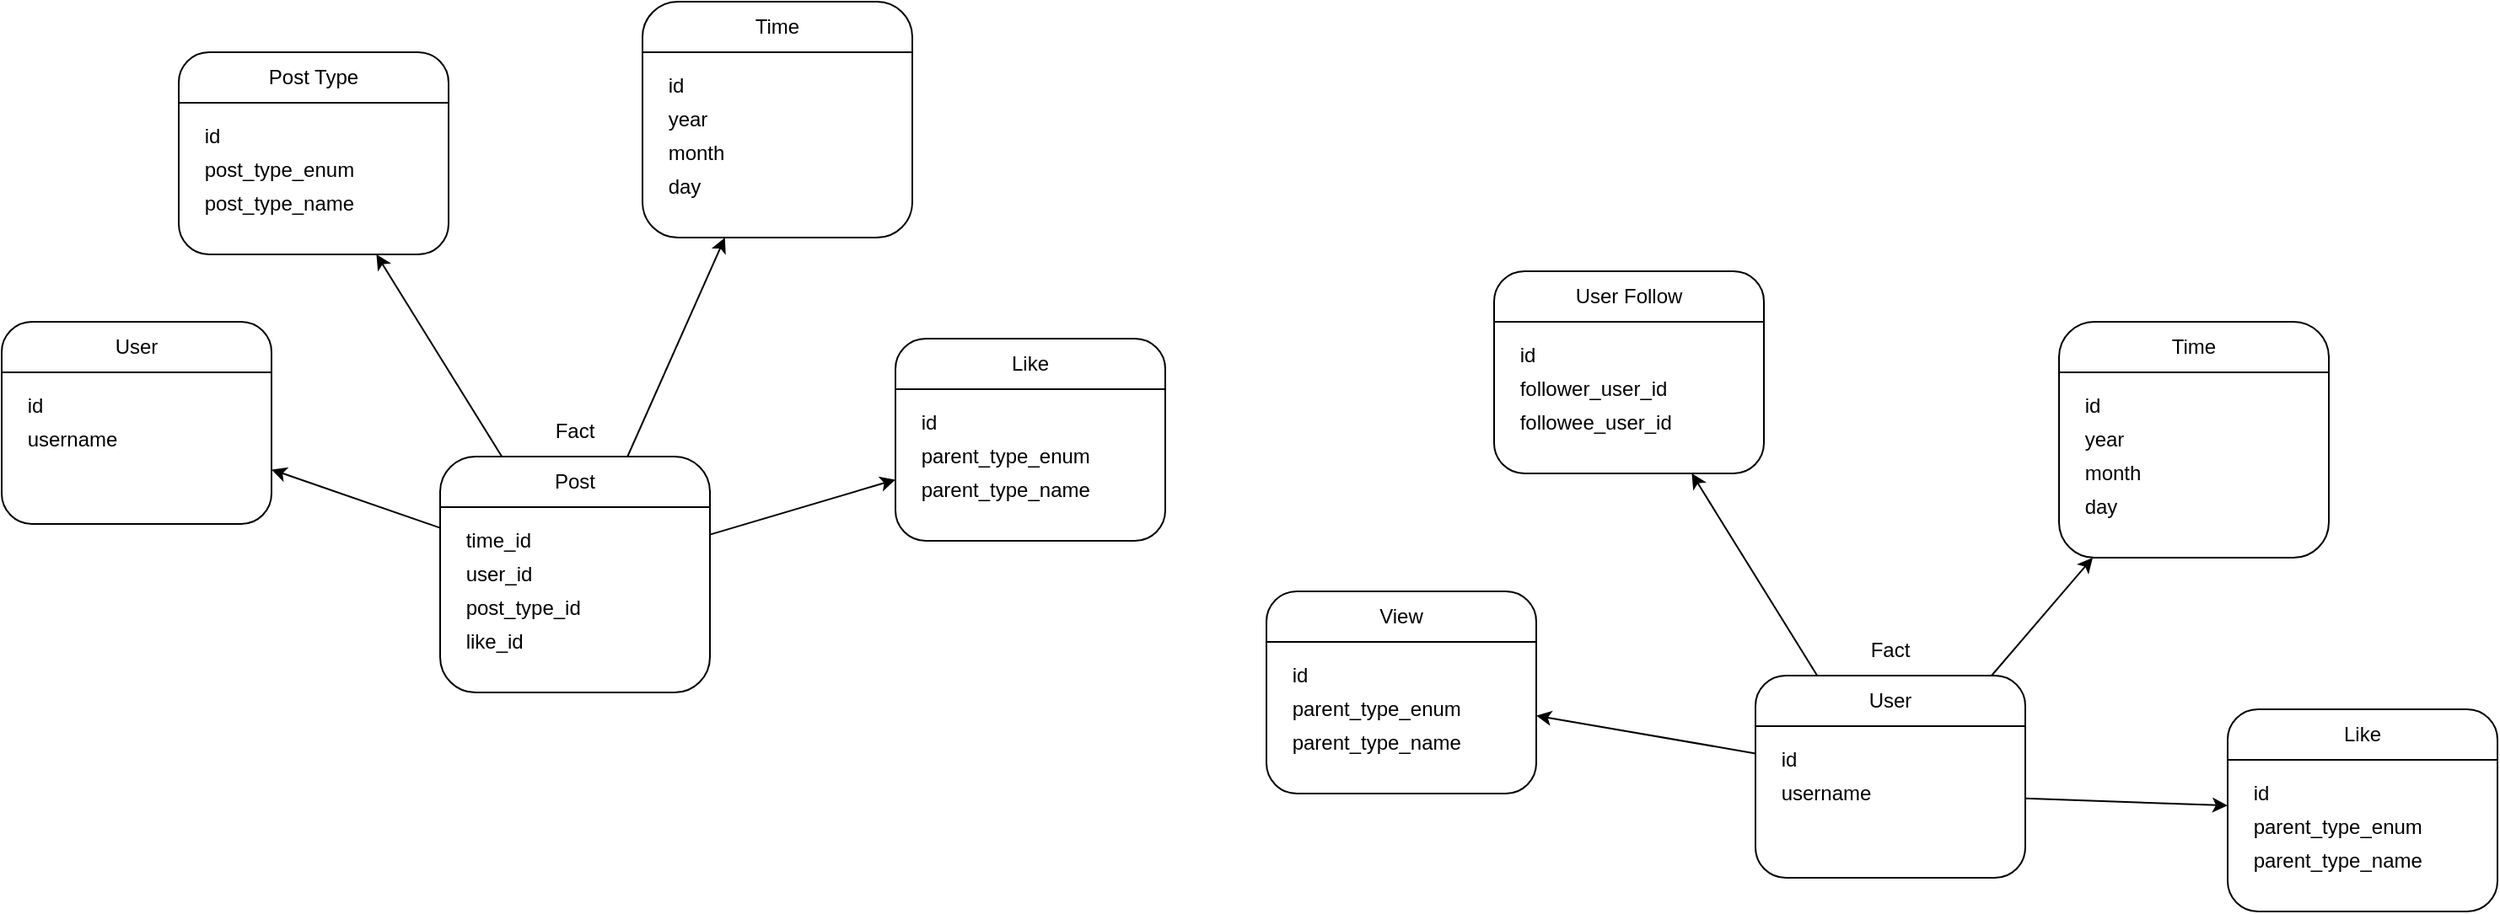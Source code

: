 <mxfile version="20.5.3" type="device"><diagram id="R2lEEEUBdFMjLlhIrx00" name="Page-1"><mxGraphModel dx="1083" dy="1125" grid="1" gridSize="10" guides="1" tooltips="1" connect="1" arrows="1" fold="1" page="1" pageScale="1" pageWidth="850" pageHeight="1100" math="0" shadow="0" extFonts="Permanent Marker^https://fonts.googleapis.com/css?family=Permanent+Marker"><root><mxCell id="0"/><mxCell id="1" parent="0"/><mxCell id="QhJfkPZW2cNA9oT4M60F-2" value="" style="group" parent="1" vertex="1" connectable="0"><mxGeometry x="1270" y="780" width="160" height="140" as="geometry"/></mxCell><mxCell id="QhJfkPZW2cNA9oT4M60F-3" value="" style="rounded=1;whiteSpace=wrap;html=1;" parent="QhJfkPZW2cNA9oT4M60F-2" vertex="1"><mxGeometry width="160" height="140" as="geometry"/></mxCell><mxCell id="QhJfkPZW2cNA9oT4M60F-4" value="Post" style="text;html=1;strokeColor=none;fillColor=none;align=center;verticalAlign=middle;whiteSpace=wrap;rounded=0;" parent="QhJfkPZW2cNA9oT4M60F-2" vertex="1"><mxGeometry x="20" width="120" height="30" as="geometry"/></mxCell><mxCell id="QhJfkPZW2cNA9oT4M60F-5" value="" style="shape=crossbar;whiteSpace=wrap;html=1;rounded=1;" parent="QhJfkPZW2cNA9oT4M60F-2" vertex="1"><mxGeometry y="20" width="160" height="20" as="geometry"/></mxCell><mxCell id="QhJfkPZW2cNA9oT4M60F-6" value="&lt;div align=&quot;left&quot;&gt;&amp;nbsp; &amp;nbsp; time_id&lt;/div&gt;" style="text;html=1;strokeColor=none;fillColor=none;align=left;verticalAlign=middle;whiteSpace=wrap;rounded=0;" parent="QhJfkPZW2cNA9oT4M60F-2" vertex="1"><mxGeometry y="40" width="160" height="20" as="geometry"/></mxCell><mxCell id="QhJfkPZW2cNA9oT4M60F-7" value="&lt;div align=&quot;left&quot;&gt;&amp;nbsp; &amp;nbsp; user_id&lt;/div&gt;" style="text;html=1;strokeColor=none;fillColor=none;align=left;verticalAlign=middle;whiteSpace=wrap;rounded=0;" parent="QhJfkPZW2cNA9oT4M60F-2" vertex="1"><mxGeometry y="60" width="160" height="20" as="geometry"/></mxCell><mxCell id="QhJfkPZW2cNA9oT4M60F-8" value="&lt;div align=&quot;left&quot;&gt;&amp;nbsp; &amp;nbsp; post_type&lt;span style=&quot;background-color: initial;&quot;&gt;_id&lt;/span&gt;&lt;/div&gt;" style="text;html=1;strokeColor=none;fillColor=none;align=left;verticalAlign=middle;whiteSpace=wrap;rounded=0;" parent="QhJfkPZW2cNA9oT4M60F-2" vertex="1"><mxGeometry y="80" width="160" height="20" as="geometry"/></mxCell><mxCell id="Yg_JNOe-1OJ_QAzqaP0z-7" value="&lt;div align=&quot;left&quot;&gt;&amp;nbsp; &amp;nbsp; like&lt;span style=&quot;background-color: initial;&quot;&gt;_id&lt;/span&gt;&lt;/div&gt;" style="text;html=1;strokeColor=none;fillColor=none;align=left;verticalAlign=middle;whiteSpace=wrap;rounded=0;" vertex="1" parent="QhJfkPZW2cNA9oT4M60F-2"><mxGeometry y="100" width="160" height="20" as="geometry"/></mxCell><mxCell id="QhJfkPZW2cNA9oT4M60F-16" value="" style="group" parent="1" vertex="1" connectable="0"><mxGeometry x="1450" y="570" width="160" height="150" as="geometry"/></mxCell><mxCell id="QhJfkPZW2cNA9oT4M60F-17" value="" style="rounded=1;whiteSpace=wrap;html=1;" parent="QhJfkPZW2cNA9oT4M60F-16" vertex="1"><mxGeometry x="-60" y="-60" width="160" height="140" as="geometry"/></mxCell><mxCell id="QhJfkPZW2cNA9oT4M60F-18" value="Time" style="text;html=1;strokeColor=none;fillColor=none;align=center;verticalAlign=middle;whiteSpace=wrap;rounded=0;" parent="QhJfkPZW2cNA9oT4M60F-16" vertex="1"><mxGeometry x="-40" y="-60" width="120" height="30" as="geometry"/></mxCell><mxCell id="QhJfkPZW2cNA9oT4M60F-19" value="" style="shape=crossbar;whiteSpace=wrap;html=1;rounded=1;" parent="QhJfkPZW2cNA9oT4M60F-16" vertex="1"><mxGeometry x="-60" y="-40" width="160" height="20" as="geometry"/></mxCell><mxCell id="QhJfkPZW2cNA9oT4M60F-20" value="&lt;div align=&quot;left&quot;&gt;&amp;nbsp; &amp;nbsp; id&lt;/div&gt;" style="text;html=1;strokeColor=none;fillColor=none;align=left;verticalAlign=middle;whiteSpace=wrap;rounded=0;" parent="QhJfkPZW2cNA9oT4M60F-16" vertex="1"><mxGeometry x="-60" y="-20" width="160" height="20" as="geometry"/></mxCell><mxCell id="QhJfkPZW2cNA9oT4M60F-21" value="&lt;div align=&quot;left&quot;&gt;&amp;nbsp; &amp;nbsp; year&lt;/div&gt;" style="text;html=1;strokeColor=none;fillColor=none;align=left;verticalAlign=middle;whiteSpace=wrap;rounded=0;" parent="QhJfkPZW2cNA9oT4M60F-16" vertex="1"><mxGeometry x="-60" width="160" height="20" as="geometry"/></mxCell><mxCell id="QhJfkPZW2cNA9oT4M60F-22" value="&lt;div align=&quot;left&quot;&gt;&amp;nbsp; &amp;nbsp; month&lt;br&gt;&lt;/div&gt;" style="text;html=1;strokeColor=none;fillColor=none;align=left;verticalAlign=middle;whiteSpace=wrap;rounded=0;" parent="QhJfkPZW2cNA9oT4M60F-16" vertex="1"><mxGeometry x="-60" y="20" width="160" height="20" as="geometry"/></mxCell><mxCell id="QhJfkPZW2cNA9oT4M60F-58" value="&lt;div align=&quot;left&quot;&gt;&amp;nbsp; &amp;nbsp; day&lt;br&gt;&lt;/div&gt;" style="text;html=1;strokeColor=none;fillColor=none;align=left;verticalAlign=middle;whiteSpace=wrap;rounded=0;" parent="QhJfkPZW2cNA9oT4M60F-16" vertex="1"><mxGeometry x="-60" y="40" width="160" height="20" as="geometry"/></mxCell><mxCell id="QhJfkPZW2cNA9oT4M60F-23" value="" style="group" parent="1" vertex="1" connectable="0"><mxGeometry x="1115" y="540" width="160" height="120" as="geometry"/></mxCell><mxCell id="QhJfkPZW2cNA9oT4M60F-24" value="" style="rounded=1;whiteSpace=wrap;html=1;" parent="QhJfkPZW2cNA9oT4M60F-23" vertex="1"><mxGeometry width="160" height="120" as="geometry"/></mxCell><mxCell id="QhJfkPZW2cNA9oT4M60F-25" value="Post Type" style="text;html=1;strokeColor=none;fillColor=none;align=center;verticalAlign=middle;whiteSpace=wrap;rounded=0;" parent="QhJfkPZW2cNA9oT4M60F-23" vertex="1"><mxGeometry x="20" width="120" height="30" as="geometry"/></mxCell><mxCell id="QhJfkPZW2cNA9oT4M60F-26" value="" style="shape=crossbar;whiteSpace=wrap;html=1;rounded=1;" parent="QhJfkPZW2cNA9oT4M60F-23" vertex="1"><mxGeometry y="20" width="160" height="20" as="geometry"/></mxCell><mxCell id="QhJfkPZW2cNA9oT4M60F-27" value="&lt;div align=&quot;left&quot;&gt;&amp;nbsp; &amp;nbsp; id&lt;/div&gt;" style="text;html=1;strokeColor=none;fillColor=none;align=left;verticalAlign=middle;whiteSpace=wrap;rounded=0;" parent="QhJfkPZW2cNA9oT4M60F-23" vertex="1"><mxGeometry y="40" width="160" height="20" as="geometry"/></mxCell><mxCell id="QhJfkPZW2cNA9oT4M60F-28" value="&lt;div align=&quot;left&quot;&gt;&amp;nbsp; &amp;nbsp; post_type_enum&lt;/div&gt;" style="text;html=1;strokeColor=none;fillColor=none;align=left;verticalAlign=middle;whiteSpace=wrap;rounded=0;" parent="QhJfkPZW2cNA9oT4M60F-23" vertex="1"><mxGeometry y="60" width="160" height="20" as="geometry"/></mxCell><mxCell id="QhJfkPZW2cNA9oT4M60F-89" value="&lt;div align=&quot;left&quot;&gt;&amp;nbsp; &amp;nbsp; post_type_name&lt;/div&gt;" style="text;html=1;strokeColor=none;fillColor=none;align=left;verticalAlign=middle;whiteSpace=wrap;rounded=0;" parent="QhJfkPZW2cNA9oT4M60F-23" vertex="1"><mxGeometry y="80" width="160" height="20" as="geometry"/></mxCell><mxCell id="QhJfkPZW2cNA9oT4M60F-30" value="" style="group" parent="1" vertex="1" connectable="0"><mxGeometry x="1540" y="710" width="160" height="120" as="geometry"/></mxCell><mxCell id="QhJfkPZW2cNA9oT4M60F-31" value="" style="rounded=1;whiteSpace=wrap;html=1;" parent="QhJfkPZW2cNA9oT4M60F-30" vertex="1"><mxGeometry width="160" height="120" as="geometry"/></mxCell><mxCell id="QhJfkPZW2cNA9oT4M60F-32" value="Like" style="text;html=1;strokeColor=none;fillColor=none;align=center;verticalAlign=middle;whiteSpace=wrap;rounded=0;" parent="QhJfkPZW2cNA9oT4M60F-30" vertex="1"><mxGeometry x="20" width="120" height="30" as="geometry"/></mxCell><mxCell id="QhJfkPZW2cNA9oT4M60F-33" value="" style="shape=crossbar;whiteSpace=wrap;html=1;rounded=1;" parent="QhJfkPZW2cNA9oT4M60F-30" vertex="1"><mxGeometry y="20" width="160" height="20" as="geometry"/></mxCell><mxCell id="QhJfkPZW2cNA9oT4M60F-34" value="&lt;div align=&quot;left&quot;&gt;&amp;nbsp; &amp;nbsp; id&lt;/div&gt;" style="text;html=1;strokeColor=none;fillColor=none;align=left;verticalAlign=middle;whiteSpace=wrap;rounded=0;" parent="QhJfkPZW2cNA9oT4M60F-30" vertex="1"><mxGeometry y="40" width="160" height="20" as="geometry"/></mxCell><mxCell id="QhJfkPZW2cNA9oT4M60F-35" value="&lt;div align=&quot;left&quot;&gt;&amp;nbsp; &amp;nbsp; parent_type_enum&lt;/div&gt;" style="text;html=1;strokeColor=none;fillColor=none;align=left;verticalAlign=middle;whiteSpace=wrap;rounded=0;" parent="QhJfkPZW2cNA9oT4M60F-30" vertex="1"><mxGeometry y="60" width="160" height="20" as="geometry"/></mxCell><mxCell id="QhJfkPZW2cNA9oT4M60F-36" value="&lt;div align=&quot;left&quot;&gt;&amp;nbsp; &amp;nbsp; parent_type_name&lt;br&gt;&lt;/div&gt;" style="text;html=1;strokeColor=none;fillColor=none;align=left;verticalAlign=middle;whiteSpace=wrap;rounded=0;" parent="QhJfkPZW2cNA9oT4M60F-30" vertex="1"><mxGeometry y="80" width="160" height="20" as="geometry"/></mxCell><mxCell id="QhJfkPZW2cNA9oT4M60F-37" value="" style="group" parent="1" vertex="1" connectable="0"><mxGeometry x="1010" y="700" width="160" height="120" as="geometry"/></mxCell><mxCell id="QhJfkPZW2cNA9oT4M60F-38" value="" style="rounded=1;whiteSpace=wrap;html=1;" parent="QhJfkPZW2cNA9oT4M60F-37" vertex="1"><mxGeometry width="160" height="120" as="geometry"/></mxCell><mxCell id="QhJfkPZW2cNA9oT4M60F-39" value="User" style="text;html=1;strokeColor=none;fillColor=none;align=center;verticalAlign=middle;whiteSpace=wrap;rounded=0;" parent="QhJfkPZW2cNA9oT4M60F-37" vertex="1"><mxGeometry x="20" width="120" height="30" as="geometry"/></mxCell><mxCell id="QhJfkPZW2cNA9oT4M60F-40" value="" style="shape=crossbar;whiteSpace=wrap;html=1;rounded=1;" parent="QhJfkPZW2cNA9oT4M60F-37" vertex="1"><mxGeometry y="20" width="160" height="20" as="geometry"/></mxCell><mxCell id="QhJfkPZW2cNA9oT4M60F-41" value="&lt;div align=&quot;left&quot;&gt;&amp;nbsp; &amp;nbsp; id&lt;/div&gt;" style="text;html=1;strokeColor=none;fillColor=none;align=left;verticalAlign=middle;whiteSpace=wrap;rounded=0;" parent="QhJfkPZW2cNA9oT4M60F-37" vertex="1"><mxGeometry y="40" width="160" height="20" as="geometry"/></mxCell><mxCell id="QhJfkPZW2cNA9oT4M60F-42" value="&lt;div align=&quot;left&quot;&gt;&amp;nbsp; &amp;nbsp; username&lt;/div&gt;" style="text;html=1;strokeColor=none;fillColor=none;align=left;verticalAlign=middle;whiteSpace=wrap;rounded=0;" parent="QhJfkPZW2cNA9oT4M60F-37" vertex="1"><mxGeometry y="60" width="160" height="20" as="geometry"/></mxCell><mxCell id="Yg_JNOe-1OJ_QAzqaP0z-3" value="" style="endArrow=classic;html=1;rounded=0;strokeColor=default;" edge="1" parent="1" source="QhJfkPZW2cNA9oT4M60F-3" target="QhJfkPZW2cNA9oT4M60F-24"><mxGeometry width="50" height="50" relative="1" as="geometry"><mxPoint x="1340" y="760" as="sourcePoint"/><mxPoint x="1390" y="710" as="targetPoint"/></mxGeometry></mxCell><mxCell id="Yg_JNOe-1OJ_QAzqaP0z-4" value="Fact" style="text;html=1;strokeColor=none;fillColor=none;align=center;verticalAlign=middle;whiteSpace=wrap;rounded=0;" vertex="1" parent="1"><mxGeometry x="1290" y="750" width="120" height="30" as="geometry"/></mxCell><mxCell id="Yg_JNOe-1OJ_QAzqaP0z-5" value="" style="endArrow=classic;html=1;rounded=0;strokeColor=default;" edge="1" parent="1" source="QhJfkPZW2cNA9oT4M60F-3" target="QhJfkPZW2cNA9oT4M60F-38"><mxGeometry width="50" height="50" relative="1" as="geometry"><mxPoint x="1443.448" y="840" as="sourcePoint"/><mxPoint x="1382.759" y="680" as="targetPoint"/></mxGeometry></mxCell><mxCell id="Yg_JNOe-1OJ_QAzqaP0z-6" value="" style="endArrow=classic;html=1;rounded=0;strokeColor=default;" edge="1" parent="1" source="QhJfkPZW2cNA9oT4M60F-3" target="QhJfkPZW2cNA9oT4M60F-17"><mxGeometry width="50" height="50" relative="1" as="geometry"><mxPoint x="1390.0" y="868.4" as="sourcePoint"/><mxPoint x="1300" y="821.6" as="targetPoint"/></mxGeometry></mxCell><mxCell id="Yg_JNOe-1OJ_QAzqaP0z-8" value="" style="endArrow=classic;html=1;rounded=0;strokeColor=default;" edge="1" parent="1" source="QhJfkPZW2cNA9oT4M60F-3" target="QhJfkPZW2cNA9oT4M60F-31"><mxGeometry width="50" height="50" relative="1" as="geometry"><mxPoint x="1420.0" y="790" as="sourcePoint"/><mxPoint x="1480.0" y="720" as="targetPoint"/></mxGeometry></mxCell><mxCell id="Yg_JNOe-1OJ_QAzqaP0z-60" value="" style="group" vertex="1" connectable="0" parent="1"><mxGeometry x="2230" y="700" width="160" height="150" as="geometry"/></mxCell><mxCell id="Yg_JNOe-1OJ_QAzqaP0z-61" value="" style="rounded=1;whiteSpace=wrap;html=1;" vertex="1" parent="Yg_JNOe-1OJ_QAzqaP0z-60"><mxGeometry width="160" height="140" as="geometry"/></mxCell><mxCell id="Yg_JNOe-1OJ_QAzqaP0z-62" value="Time" style="text;html=1;strokeColor=none;fillColor=none;align=center;verticalAlign=middle;whiteSpace=wrap;rounded=0;" vertex="1" parent="Yg_JNOe-1OJ_QAzqaP0z-60"><mxGeometry x="20" width="120" height="30" as="geometry"/></mxCell><mxCell id="Yg_JNOe-1OJ_QAzqaP0z-63" value="" style="shape=crossbar;whiteSpace=wrap;html=1;rounded=1;" vertex="1" parent="Yg_JNOe-1OJ_QAzqaP0z-60"><mxGeometry y="20" width="160" height="20" as="geometry"/></mxCell><mxCell id="Yg_JNOe-1OJ_QAzqaP0z-64" value="&lt;div align=&quot;left&quot;&gt;&amp;nbsp; &amp;nbsp; id&lt;/div&gt;" style="text;html=1;strokeColor=none;fillColor=none;align=left;verticalAlign=middle;whiteSpace=wrap;rounded=0;" vertex="1" parent="Yg_JNOe-1OJ_QAzqaP0z-60"><mxGeometry y="40" width="160" height="20" as="geometry"/></mxCell><mxCell id="Yg_JNOe-1OJ_QAzqaP0z-65" value="&lt;div align=&quot;left&quot;&gt;&amp;nbsp; &amp;nbsp; year&lt;/div&gt;" style="text;html=1;strokeColor=none;fillColor=none;align=left;verticalAlign=middle;whiteSpace=wrap;rounded=0;" vertex="1" parent="Yg_JNOe-1OJ_QAzqaP0z-60"><mxGeometry y="60" width="160" height="20" as="geometry"/></mxCell><mxCell id="Yg_JNOe-1OJ_QAzqaP0z-66" value="&lt;div align=&quot;left&quot;&gt;&amp;nbsp; &amp;nbsp; month&lt;br&gt;&lt;/div&gt;" style="text;html=1;strokeColor=none;fillColor=none;align=left;verticalAlign=middle;whiteSpace=wrap;rounded=0;" vertex="1" parent="Yg_JNOe-1OJ_QAzqaP0z-60"><mxGeometry y="80" width="160" height="20" as="geometry"/></mxCell><mxCell id="Yg_JNOe-1OJ_QAzqaP0z-67" value="&lt;div align=&quot;left&quot;&gt;&amp;nbsp; &amp;nbsp; day&lt;br&gt;&lt;/div&gt;" style="text;html=1;strokeColor=none;fillColor=none;align=left;verticalAlign=middle;whiteSpace=wrap;rounded=0;" vertex="1" parent="Yg_JNOe-1OJ_QAzqaP0z-60"><mxGeometry y="100" width="160" height="20" as="geometry"/></mxCell><mxCell id="Yg_JNOe-1OJ_QAzqaP0z-68" value="" style="group" vertex="1" connectable="0" parent="1"><mxGeometry x="1895" y="670" width="160" height="120" as="geometry"/></mxCell><mxCell id="Yg_JNOe-1OJ_QAzqaP0z-69" value="" style="rounded=1;whiteSpace=wrap;html=1;" vertex="1" parent="Yg_JNOe-1OJ_QAzqaP0z-68"><mxGeometry width="160" height="120" as="geometry"/></mxCell><mxCell id="Yg_JNOe-1OJ_QAzqaP0z-70" value="User Follow" style="text;html=1;strokeColor=none;fillColor=none;align=center;verticalAlign=middle;whiteSpace=wrap;rounded=0;" vertex="1" parent="Yg_JNOe-1OJ_QAzqaP0z-68"><mxGeometry x="20" width="120" height="30" as="geometry"/></mxCell><mxCell id="Yg_JNOe-1OJ_QAzqaP0z-71" value="" style="shape=crossbar;whiteSpace=wrap;html=1;rounded=1;" vertex="1" parent="Yg_JNOe-1OJ_QAzqaP0z-68"><mxGeometry y="20" width="160" height="20" as="geometry"/></mxCell><mxCell id="Yg_JNOe-1OJ_QAzqaP0z-72" value="&lt;div align=&quot;left&quot;&gt;&amp;nbsp; &amp;nbsp; id&lt;/div&gt;" style="text;html=1;strokeColor=none;fillColor=none;align=left;verticalAlign=middle;whiteSpace=wrap;rounded=0;" vertex="1" parent="Yg_JNOe-1OJ_QAzqaP0z-68"><mxGeometry y="40" width="160" height="20" as="geometry"/></mxCell><mxCell id="Yg_JNOe-1OJ_QAzqaP0z-73" value="&lt;div align=&quot;left&quot;&gt;&amp;nbsp; &amp;nbsp; follower_user_id&lt;/div&gt;" style="text;html=1;strokeColor=none;fillColor=none;align=left;verticalAlign=middle;whiteSpace=wrap;rounded=0;" vertex="1" parent="Yg_JNOe-1OJ_QAzqaP0z-68"><mxGeometry y="60" width="160" height="20" as="geometry"/></mxCell><mxCell id="Yg_JNOe-1OJ_QAzqaP0z-101" value="&lt;div align=&quot;left&quot;&gt;&amp;nbsp; &amp;nbsp; followee_user_id&lt;/div&gt;" style="text;html=1;strokeColor=none;fillColor=none;align=left;verticalAlign=middle;whiteSpace=wrap;rounded=0;" vertex="1" parent="Yg_JNOe-1OJ_QAzqaP0z-68"><mxGeometry y="80" width="160" height="20" as="geometry"/></mxCell><mxCell id="Yg_JNOe-1OJ_QAzqaP0z-75" value="" style="group" vertex="1" connectable="0" parent="1"><mxGeometry x="2330" y="930" width="160" height="120" as="geometry"/></mxCell><mxCell id="Yg_JNOe-1OJ_QAzqaP0z-76" value="" style="rounded=1;whiteSpace=wrap;html=1;" vertex="1" parent="Yg_JNOe-1OJ_QAzqaP0z-75"><mxGeometry width="160" height="120" as="geometry"/></mxCell><mxCell id="Yg_JNOe-1OJ_QAzqaP0z-77" value="Like" style="text;html=1;strokeColor=none;fillColor=none;align=center;verticalAlign=middle;whiteSpace=wrap;rounded=0;" vertex="1" parent="Yg_JNOe-1OJ_QAzqaP0z-75"><mxGeometry x="20" width="120" height="30" as="geometry"/></mxCell><mxCell id="Yg_JNOe-1OJ_QAzqaP0z-78" value="" style="shape=crossbar;whiteSpace=wrap;html=1;rounded=1;" vertex="1" parent="Yg_JNOe-1OJ_QAzqaP0z-75"><mxGeometry y="20" width="160" height="20" as="geometry"/></mxCell><mxCell id="Yg_JNOe-1OJ_QAzqaP0z-79" value="&lt;div align=&quot;left&quot;&gt;&amp;nbsp; &amp;nbsp; id&lt;/div&gt;" style="text;html=1;strokeColor=none;fillColor=none;align=left;verticalAlign=middle;whiteSpace=wrap;rounded=0;" vertex="1" parent="Yg_JNOe-1OJ_QAzqaP0z-75"><mxGeometry y="40" width="160" height="20" as="geometry"/></mxCell><mxCell id="Yg_JNOe-1OJ_QAzqaP0z-80" value="&lt;div align=&quot;left&quot;&gt;&amp;nbsp; &amp;nbsp; parent_type_enum&lt;/div&gt;" style="text;html=1;strokeColor=none;fillColor=none;align=left;verticalAlign=middle;whiteSpace=wrap;rounded=0;" vertex="1" parent="Yg_JNOe-1OJ_QAzqaP0z-75"><mxGeometry y="60" width="160" height="20" as="geometry"/></mxCell><mxCell id="Yg_JNOe-1OJ_QAzqaP0z-81" value="&lt;div align=&quot;left&quot;&gt;&amp;nbsp; &amp;nbsp; parent_type_name&lt;br&gt;&lt;/div&gt;" style="text;html=1;strokeColor=none;fillColor=none;align=left;verticalAlign=middle;whiteSpace=wrap;rounded=0;" vertex="1" parent="Yg_JNOe-1OJ_QAzqaP0z-75"><mxGeometry y="80" width="160" height="20" as="geometry"/></mxCell><mxCell id="Yg_JNOe-1OJ_QAzqaP0z-82" value="" style="group" vertex="1" connectable="0" parent="1"><mxGeometry x="2050" y="910" width="160" height="120" as="geometry"/></mxCell><mxCell id="Yg_JNOe-1OJ_QAzqaP0z-83" value="" style="rounded=1;whiteSpace=wrap;html=1;" vertex="1" parent="Yg_JNOe-1OJ_QAzqaP0z-82"><mxGeometry width="160" height="120" as="geometry"/></mxCell><mxCell id="Yg_JNOe-1OJ_QAzqaP0z-84" value="User" style="text;html=1;strokeColor=none;fillColor=none;align=center;verticalAlign=middle;whiteSpace=wrap;rounded=0;" vertex="1" parent="Yg_JNOe-1OJ_QAzqaP0z-82"><mxGeometry x="20" width="120" height="30" as="geometry"/></mxCell><mxCell id="Yg_JNOe-1OJ_QAzqaP0z-85" value="" style="shape=crossbar;whiteSpace=wrap;html=1;rounded=1;" vertex="1" parent="Yg_JNOe-1OJ_QAzqaP0z-82"><mxGeometry y="20" width="160" height="20" as="geometry"/></mxCell><mxCell id="Yg_JNOe-1OJ_QAzqaP0z-86" value="&lt;div align=&quot;left&quot;&gt;&amp;nbsp; &amp;nbsp; id&lt;/div&gt;" style="text;html=1;strokeColor=none;fillColor=none;align=left;verticalAlign=middle;whiteSpace=wrap;rounded=0;" vertex="1" parent="Yg_JNOe-1OJ_QAzqaP0z-82"><mxGeometry y="40" width="160" height="20" as="geometry"/></mxCell><mxCell id="Yg_JNOe-1OJ_QAzqaP0z-87" value="&lt;div align=&quot;left&quot;&gt;&amp;nbsp; &amp;nbsp; username&lt;/div&gt;" style="text;html=1;strokeColor=none;fillColor=none;align=left;verticalAlign=middle;whiteSpace=wrap;rounded=0;" vertex="1" parent="Yg_JNOe-1OJ_QAzqaP0z-82"><mxGeometry y="60" width="160" height="20" as="geometry"/></mxCell><mxCell id="Yg_JNOe-1OJ_QAzqaP0z-88" value="" style="endArrow=classic;html=1;rounded=0;strokeColor=default;" edge="1" parent="1" target="Yg_JNOe-1OJ_QAzqaP0z-69"><mxGeometry width="50" height="50" relative="1" as="geometry"><mxPoint x="2086.6" y="910" as="sourcePoint"/><mxPoint x="2170" y="840" as="targetPoint"/></mxGeometry></mxCell><mxCell id="Yg_JNOe-1OJ_QAzqaP0z-89" value="Fact" style="text;html=1;strokeColor=none;fillColor=none;align=center;verticalAlign=middle;whiteSpace=wrap;rounded=0;" vertex="1" parent="1"><mxGeometry x="2070" y="880" width="120" height="30" as="geometry"/></mxCell><mxCell id="Yg_JNOe-1OJ_QAzqaP0z-91" value="" style="endArrow=classic;html=1;rounded=0;strokeColor=default;" edge="1" parent="1" target="Yg_JNOe-1OJ_QAzqaP0z-61"><mxGeometry width="50" height="50" relative="1" as="geometry"><mxPoint x="2190" y="910" as="sourcePoint"/><mxPoint x="2080" y="951.6" as="targetPoint"/></mxGeometry></mxCell><mxCell id="Yg_JNOe-1OJ_QAzqaP0z-92" value="" style="endArrow=classic;html=1;rounded=0;strokeColor=default;" edge="1" parent="1" target="Yg_JNOe-1OJ_QAzqaP0z-76"><mxGeometry width="50" height="50" relative="1" as="geometry"><mxPoint x="2210" y="982.857" as="sourcePoint"/><mxPoint x="2260" y="850" as="targetPoint"/></mxGeometry></mxCell><mxCell id="Yg_JNOe-1OJ_QAzqaP0z-93" value="" style="group" vertex="1" connectable="0" parent="1"><mxGeometry x="1760" y="860" width="160" height="120" as="geometry"/></mxCell><mxCell id="Yg_JNOe-1OJ_QAzqaP0z-94" value="" style="rounded=1;whiteSpace=wrap;html=1;" vertex="1" parent="Yg_JNOe-1OJ_QAzqaP0z-93"><mxGeometry width="160" height="120" as="geometry"/></mxCell><mxCell id="Yg_JNOe-1OJ_QAzqaP0z-95" value="View" style="text;html=1;strokeColor=none;fillColor=none;align=center;verticalAlign=middle;whiteSpace=wrap;rounded=0;" vertex="1" parent="Yg_JNOe-1OJ_QAzqaP0z-93"><mxGeometry x="20" width="120" height="30" as="geometry"/></mxCell><mxCell id="Yg_JNOe-1OJ_QAzqaP0z-96" value="" style="shape=crossbar;whiteSpace=wrap;html=1;rounded=1;" vertex="1" parent="Yg_JNOe-1OJ_QAzqaP0z-93"><mxGeometry y="20" width="160" height="20" as="geometry"/></mxCell><mxCell id="Yg_JNOe-1OJ_QAzqaP0z-97" value="&lt;div align=&quot;left&quot;&gt;&amp;nbsp; &amp;nbsp; id&lt;/div&gt;" style="text;html=1;strokeColor=none;fillColor=none;align=left;verticalAlign=middle;whiteSpace=wrap;rounded=0;" vertex="1" parent="Yg_JNOe-1OJ_QAzqaP0z-93"><mxGeometry y="40" width="160" height="20" as="geometry"/></mxCell><mxCell id="Yg_JNOe-1OJ_QAzqaP0z-98" value="&lt;div align=&quot;left&quot;&gt;&amp;nbsp; &amp;nbsp; parent_type_enum&lt;/div&gt;" style="text;html=1;strokeColor=none;fillColor=none;align=left;verticalAlign=middle;whiteSpace=wrap;rounded=0;" vertex="1" parent="Yg_JNOe-1OJ_QAzqaP0z-93"><mxGeometry y="60" width="160" height="20" as="geometry"/></mxCell><mxCell id="Yg_JNOe-1OJ_QAzqaP0z-99" value="&lt;div align=&quot;left&quot;&gt;&amp;nbsp; &amp;nbsp; parent_type_name&lt;br&gt;&lt;/div&gt;" style="text;html=1;strokeColor=none;fillColor=none;align=left;verticalAlign=middle;whiteSpace=wrap;rounded=0;" vertex="1" parent="Yg_JNOe-1OJ_QAzqaP0z-93"><mxGeometry y="80" width="160" height="20" as="geometry"/></mxCell><mxCell id="Yg_JNOe-1OJ_QAzqaP0z-100" value="" style="endArrow=classic;html=1;rounded=0;strokeColor=default;" edge="1" parent="1" source="Yg_JNOe-1OJ_QAzqaP0z-83" target="Yg_JNOe-1OJ_QAzqaP0z-94"><mxGeometry width="50" height="50" relative="1" as="geometry"><mxPoint x="2220" y="992.857" as="sourcePoint"/><mxPoint x="2340" y="997.143" as="targetPoint"/></mxGeometry></mxCell></root></mxGraphModel></diagram></mxfile>